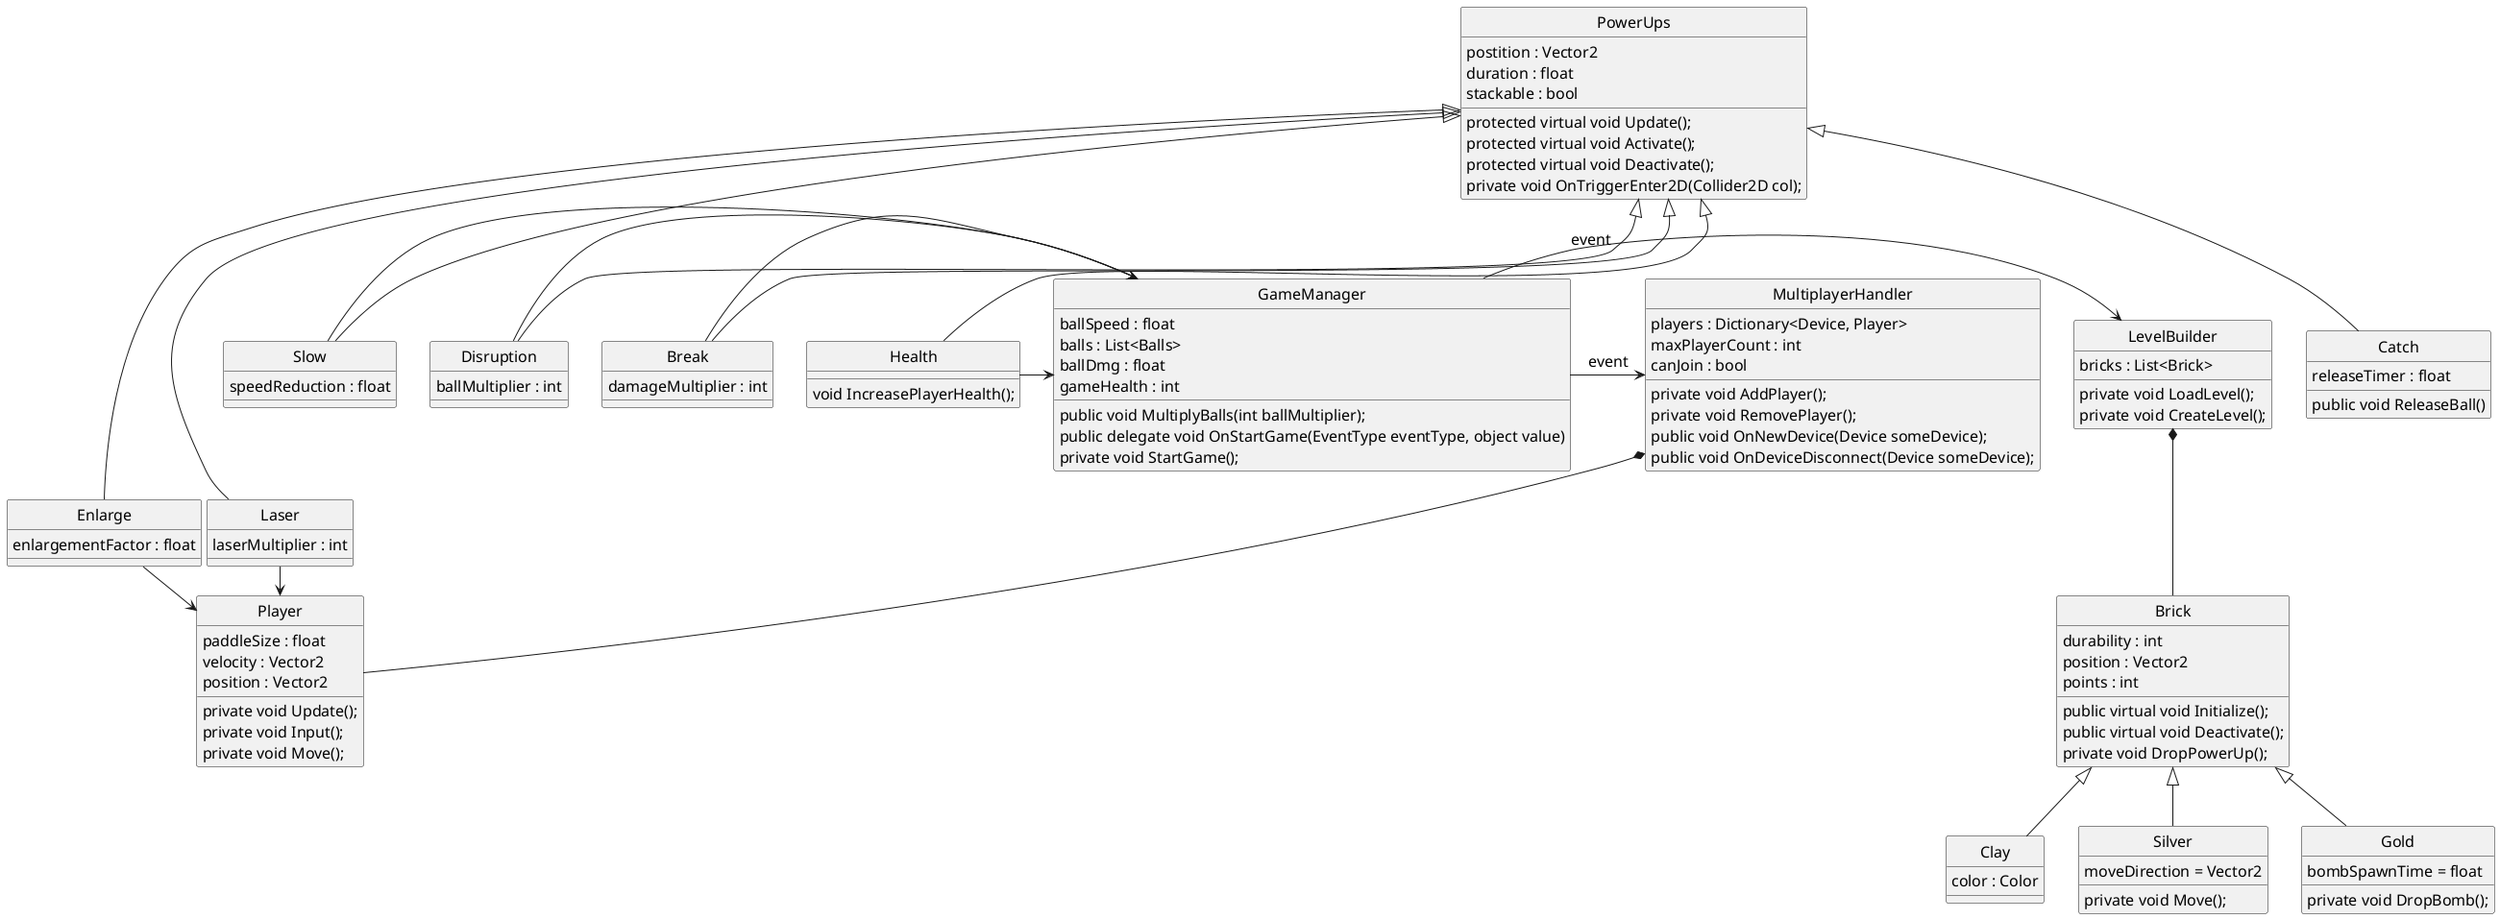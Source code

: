@startuml Breakout
skinparam style strictuml
skinparam SequenceMessageAlignment center
skinparam DefaultFontName Arial
skinparam DefaultFontSize 16
skinparam DefaultFontStyle bold

Enlarge -> Player
Laser -> Player
class "Player" as Player
{
    paddleSize : float
    velocity : Vector2
    position : Vector2

    private void Update();
    private void Input();
    private void Move();
}

Slow -> GameManager
Disruption -> GameManager
Break -> GameManager
Health -> GameManager
class "GameManager" as GameManager
{
    ballSpeed : float
    balls : List<Balls>
    ballDmg : float
    gameHealth : int

    public void MultiplyBalls(int ballMultiplier);
    public delegate void OnStartGame(EventType eventType, object value)
    private void StartGame();
}

GameManager -> LevelBuilder : "event"
LevelBuilder *-- Brick
class "LevelBuilder" as LevelBuilder
{
    bricks : List<Brick>

    private void LoadLevel();
    private void CreateLevel();
} 

Powerups <|-- Enlarge
Powerups <|-- Slow
Powerups <|-- Disruption
Powerups <|-- Laser
Powerups <|-- Catch
Powerups <|-- Break
Powerups <|-- Health
class "PowerUps" as Powerups
{
    postition : Vector2
    duration : float
    stackable : bool
    
    protected virtual void Update();
    protected virtual void Activate();
    protected virtual void Deactivate();
    private void OnTriggerEnter2D(Collider2D col);
}

class "Enlarge" as Enlarge
{
    enlargementFactor : float
}

class "Slow" as Slow
{
    speedReduction : float
}

class "Disruption" as Disruption
{
    ballMultiplier : int
}

class "Laser" as Laser
{
    laserMultiplier : int
}

class "Catch" as Catch
{
    releaseTimer : float
    public void ReleaseBall()
}

class "Break" as Break
{
    damageMultiplier : int
}

class "Health" as Health
{
    void IncreasePlayerHealth();
}

class "Brick" as Brick
{
    durability : int
    position : Vector2
    points : int

    public virtual void Initialize();
    public virtual void Deactivate();
    private void DropPowerUp();
}

Brick <|-- Clay
class "Clay" as Clay
{
    color : Color
}

Brick <|-- Silver
class "Silver" as Silver
{
    moveDirection = Vector2
    private void Move();
}

Brick <|-- Gold
class "Gold" as Gold
{
    bombSpawnTime = float
    private void DropBomb();
}

GameManager -> MultiplayerHandler : "event"
MultiplayerHandler *-- Player
class MultiplayerHandler
{
    players : Dictionary<Device, Player> 
    maxPlayerCount : int
    canJoin : bool

    private void AddPlayer();
    private void RemovePlayer();
    public void OnNewDevice(Device someDevice);
    public void OnDeviceDisconnect(Device someDevice);
}


@enduml